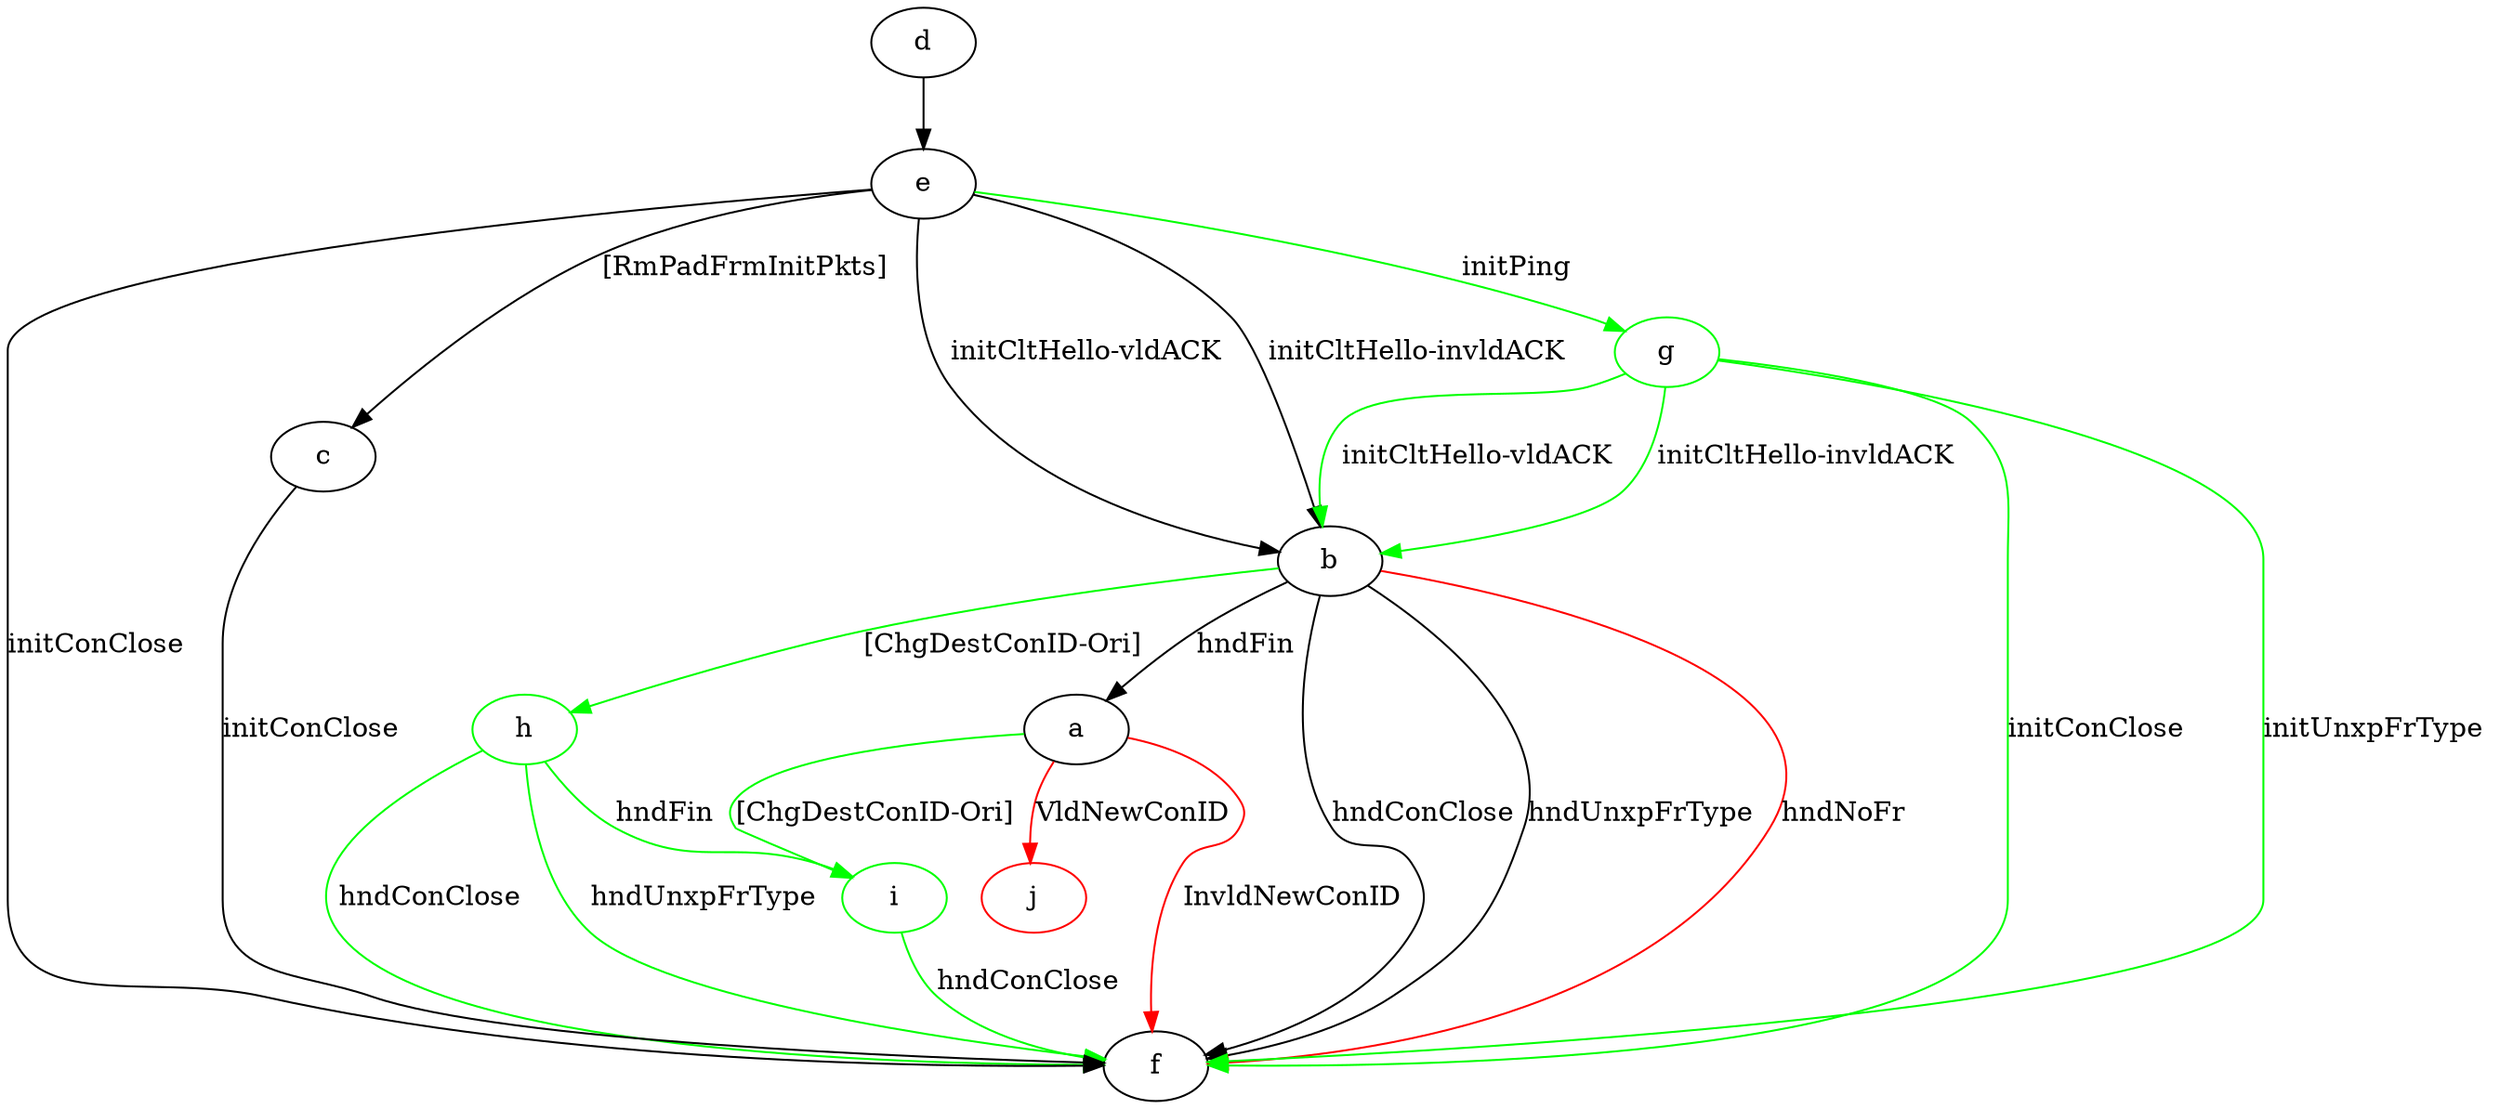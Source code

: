 digraph "" {
	a -> f	[key=0,
		color=red,
		label="InvldNewConID "];
	i	[color=green];
	a -> i	[key=0,
		color=green,
		label="[ChgDestConID-Ori] "];
	j	[color=red];
	a -> j	[key=0,
		color=red,
		label="VldNewConID "];
	b -> a	[key=0,
		label="hndFin "];
	b -> f	[key=0,
		label="hndConClose "];
	b -> f	[key=1,
		label="hndUnxpFrType "];
	b -> f	[key=2,
		color=red,
		label="hndNoFr "];
	h	[color=green];
	b -> h	[key=0,
		color=green,
		label="[ChgDestConID-Ori] "];
	c -> f	[key=0,
		label="initConClose "];
	d -> e	[key=0];
	e -> b	[key=0,
		label="initCltHello-vldACK "];
	e -> b	[key=1,
		label="initCltHello-invldACK "];
	e -> c	[key=0,
		label="[RmPadFrmInitPkts] "];
	e -> f	[key=0,
		label="initConClose "];
	g	[color=green];
	e -> g	[key=0,
		color=green,
		label="initPing "];
	g -> b	[key=0,
		color=green,
		label="initCltHello-vldACK "];
	g -> b	[key=1,
		color=green,
		label="initCltHello-invldACK "];
	g -> f	[key=0,
		color=green,
		label="initConClose "];
	g -> f	[key=1,
		color=green,
		label="initUnxpFrType "];
	h -> f	[key=0,
		color=green,
		label="hndConClose "];
	h -> f	[key=1,
		color=green,
		label="hndUnxpFrType "];
	h -> i	[key=0,
		color=green,
		label="hndFin "];
	i -> f	[key=0,
		color=green,
		label="hndConClose "];
}

